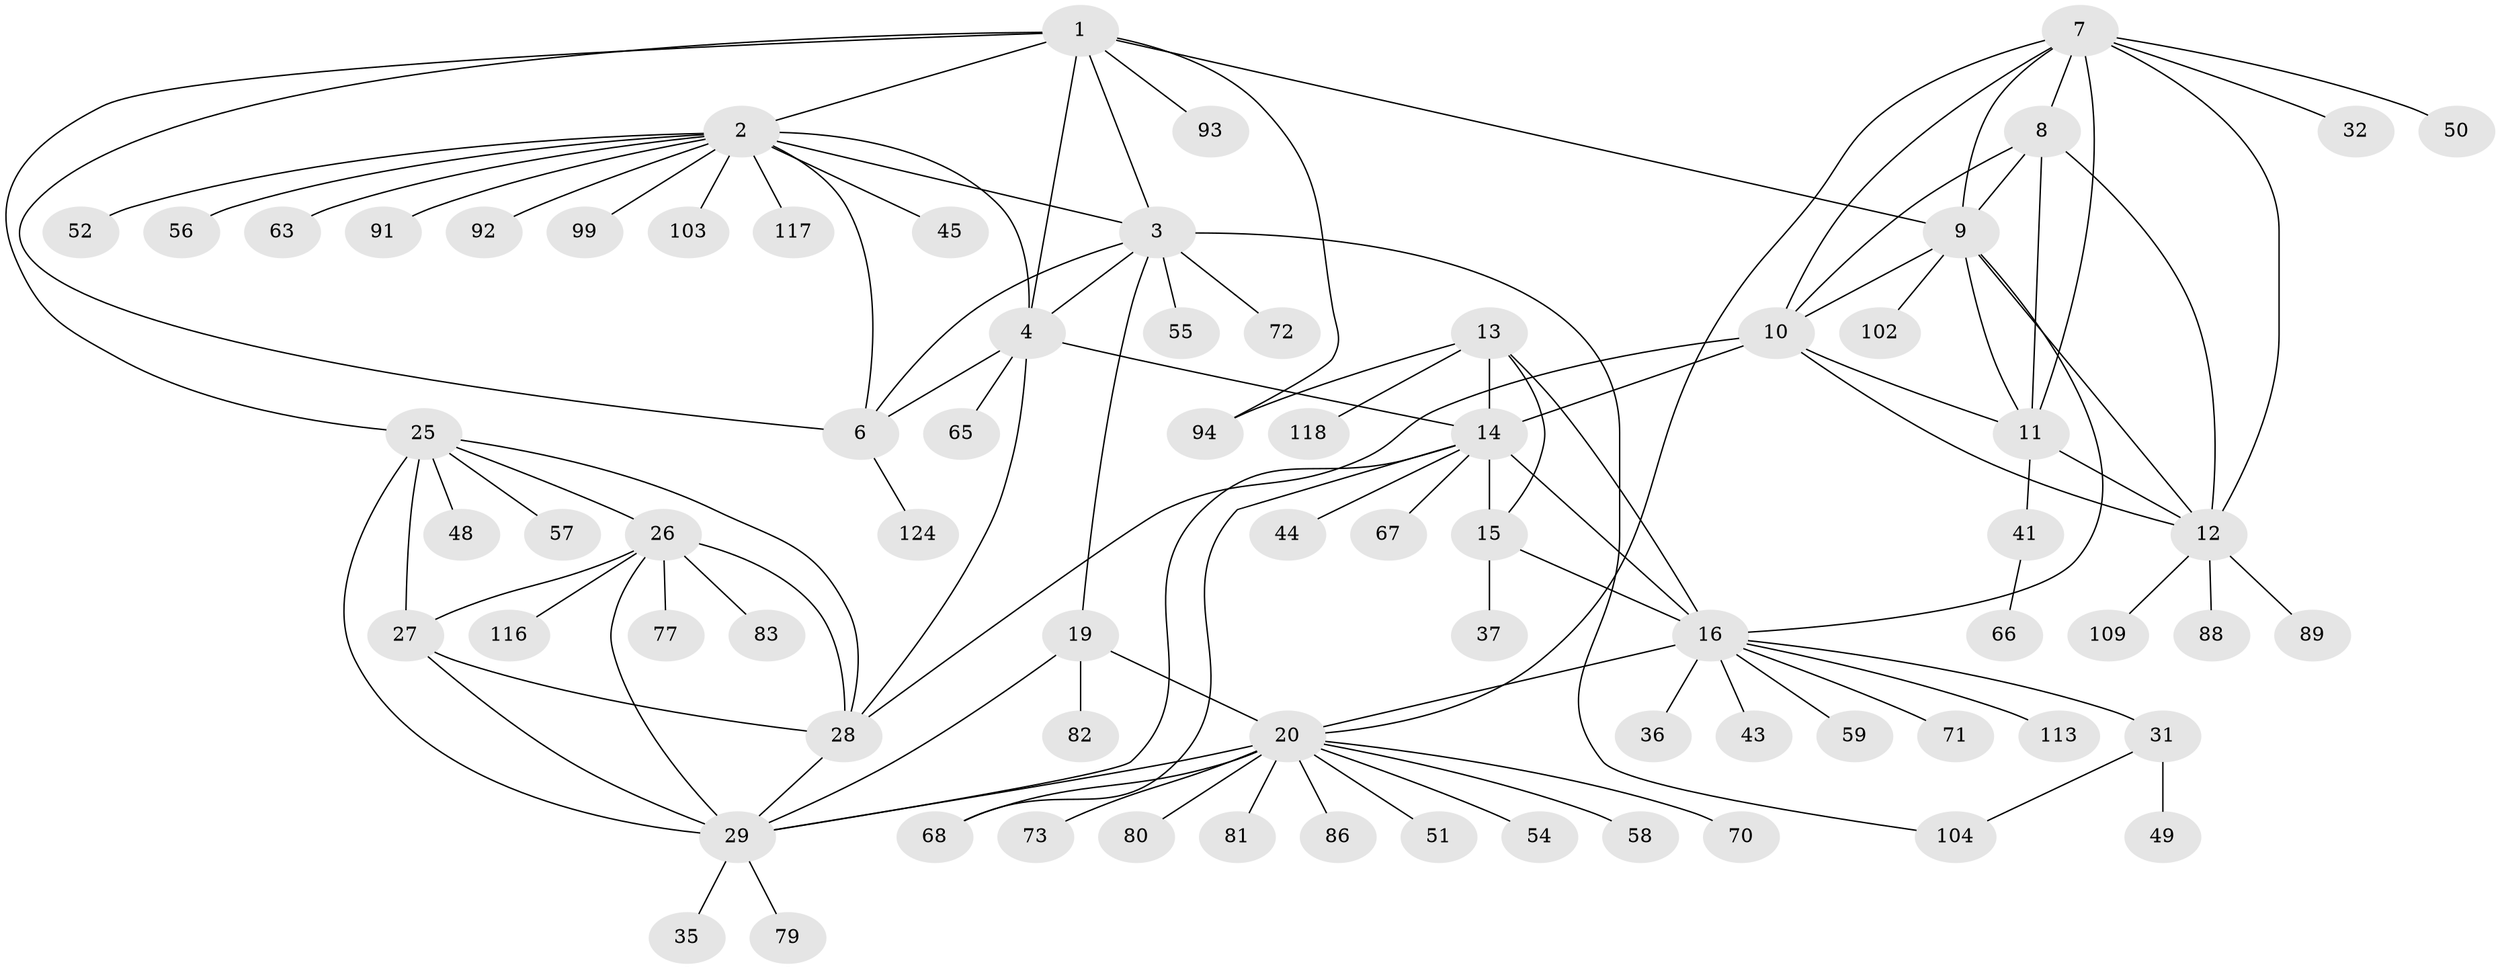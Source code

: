 // original degree distribution, {10: 0.016129032258064516, 14: 0.008064516129032258, 9: 0.024193548387096774, 7: 0.04032258064516129, 8: 0.08064516129032258, 6: 0.024193548387096774, 5: 0.016129032258064516, 11: 0.016129032258064516, 12: 0.016129032258064516, 3: 0.024193548387096774, 1: 0.5725806451612904, 2: 0.16129032258064516}
// Generated by graph-tools (version 1.1) at 2025/19/03/04/25 18:19:57]
// undirected, 74 vertices, 110 edges
graph export_dot {
graph [start="1"]
  node [color=gray90,style=filled];
  1 [super="+61"];
  2;
  3;
  4 [super="+85+5"];
  6;
  7;
  8 [super="+62"];
  9;
  10 [super="+38+69"];
  11 [super="+111+95"];
  12;
  13;
  14 [super="+18"];
  15 [super="+42"];
  16 [super="+40+17"];
  19 [super="+22"];
  20 [super="+90+121+106+21+60"];
  25;
  26 [super="+74"];
  27 [super="+30"];
  28 [super="+64"];
  29 [super="+47+34"];
  31;
  32;
  35 [super="+39"];
  36;
  37;
  41;
  43 [super="+78"];
  44;
  45;
  48;
  49;
  50 [super="+53"];
  51;
  52;
  54;
  55;
  56;
  57 [super="+98"];
  58;
  59;
  63 [super="+115"];
  65;
  66;
  67;
  68 [super="+105"];
  70;
  71;
  72 [super="+108"];
  73;
  77;
  79;
  80 [super="+87"];
  81 [super="+97"];
  82;
  83;
  86;
  88;
  89;
  91;
  92;
  93;
  94;
  99;
  102;
  103;
  104;
  109;
  113;
  116;
  117;
  118;
  124;
  1 -- 2;
  1 -- 3;
  1 -- 4 [weight=2];
  1 -- 6;
  1 -- 9;
  1 -- 25;
  1 -- 93;
  1 -- 94;
  2 -- 3;
  2 -- 4 [weight=2];
  2 -- 6;
  2 -- 45;
  2 -- 52;
  2 -- 56;
  2 -- 63;
  2 -- 91;
  2 -- 92;
  2 -- 99;
  2 -- 103;
  2 -- 117;
  3 -- 4 [weight=2];
  3 -- 6;
  3 -- 19;
  3 -- 55;
  3 -- 72;
  3 -- 104;
  4 -- 6 [weight=2];
  4 -- 14;
  4 -- 65;
  4 -- 28;
  6 -- 124;
  7 -- 8;
  7 -- 9;
  7 -- 10;
  7 -- 11;
  7 -- 12;
  7 -- 32;
  7 -- 50;
  7 -- 20;
  8 -- 9;
  8 -- 10;
  8 -- 11;
  8 -- 12;
  9 -- 10;
  9 -- 11;
  9 -- 12;
  9 -- 16;
  9 -- 102;
  10 -- 11;
  10 -- 12;
  10 -- 28;
  10 -- 14;
  11 -- 12;
  11 -- 41;
  12 -- 88;
  12 -- 89;
  12 -- 109;
  13 -- 14 [weight=2];
  13 -- 15;
  13 -- 16 [weight=2];
  13 -- 94;
  13 -- 118;
  14 -- 15 [weight=2];
  14 -- 16 [weight=4];
  14 -- 67;
  14 -- 68;
  14 -- 44;
  14 -- 29;
  15 -- 16 [weight=2];
  15 -- 37;
  16 -- 43;
  16 -- 59;
  16 -- 113;
  16 -- 36;
  16 -- 71;
  16 -- 20;
  16 -- 31;
  19 -- 20 [weight=8];
  19 -- 82;
  19 -- 29;
  20 -- 54;
  20 -- 73;
  20 -- 68;
  20 -- 70;
  20 -- 80;
  20 -- 51;
  20 -- 86;
  20 -- 58;
  20 -- 29;
  20 -- 81;
  25 -- 26;
  25 -- 27 [weight=2];
  25 -- 28;
  25 -- 29;
  25 -- 48;
  25 -- 57;
  26 -- 27 [weight=2];
  26 -- 28;
  26 -- 29;
  26 -- 77;
  26 -- 83;
  26 -- 116;
  27 -- 28 [weight=2];
  27 -- 29 [weight=2];
  28 -- 29;
  29 -- 35;
  29 -- 79;
  31 -- 49;
  31 -- 104;
  41 -- 66;
}
